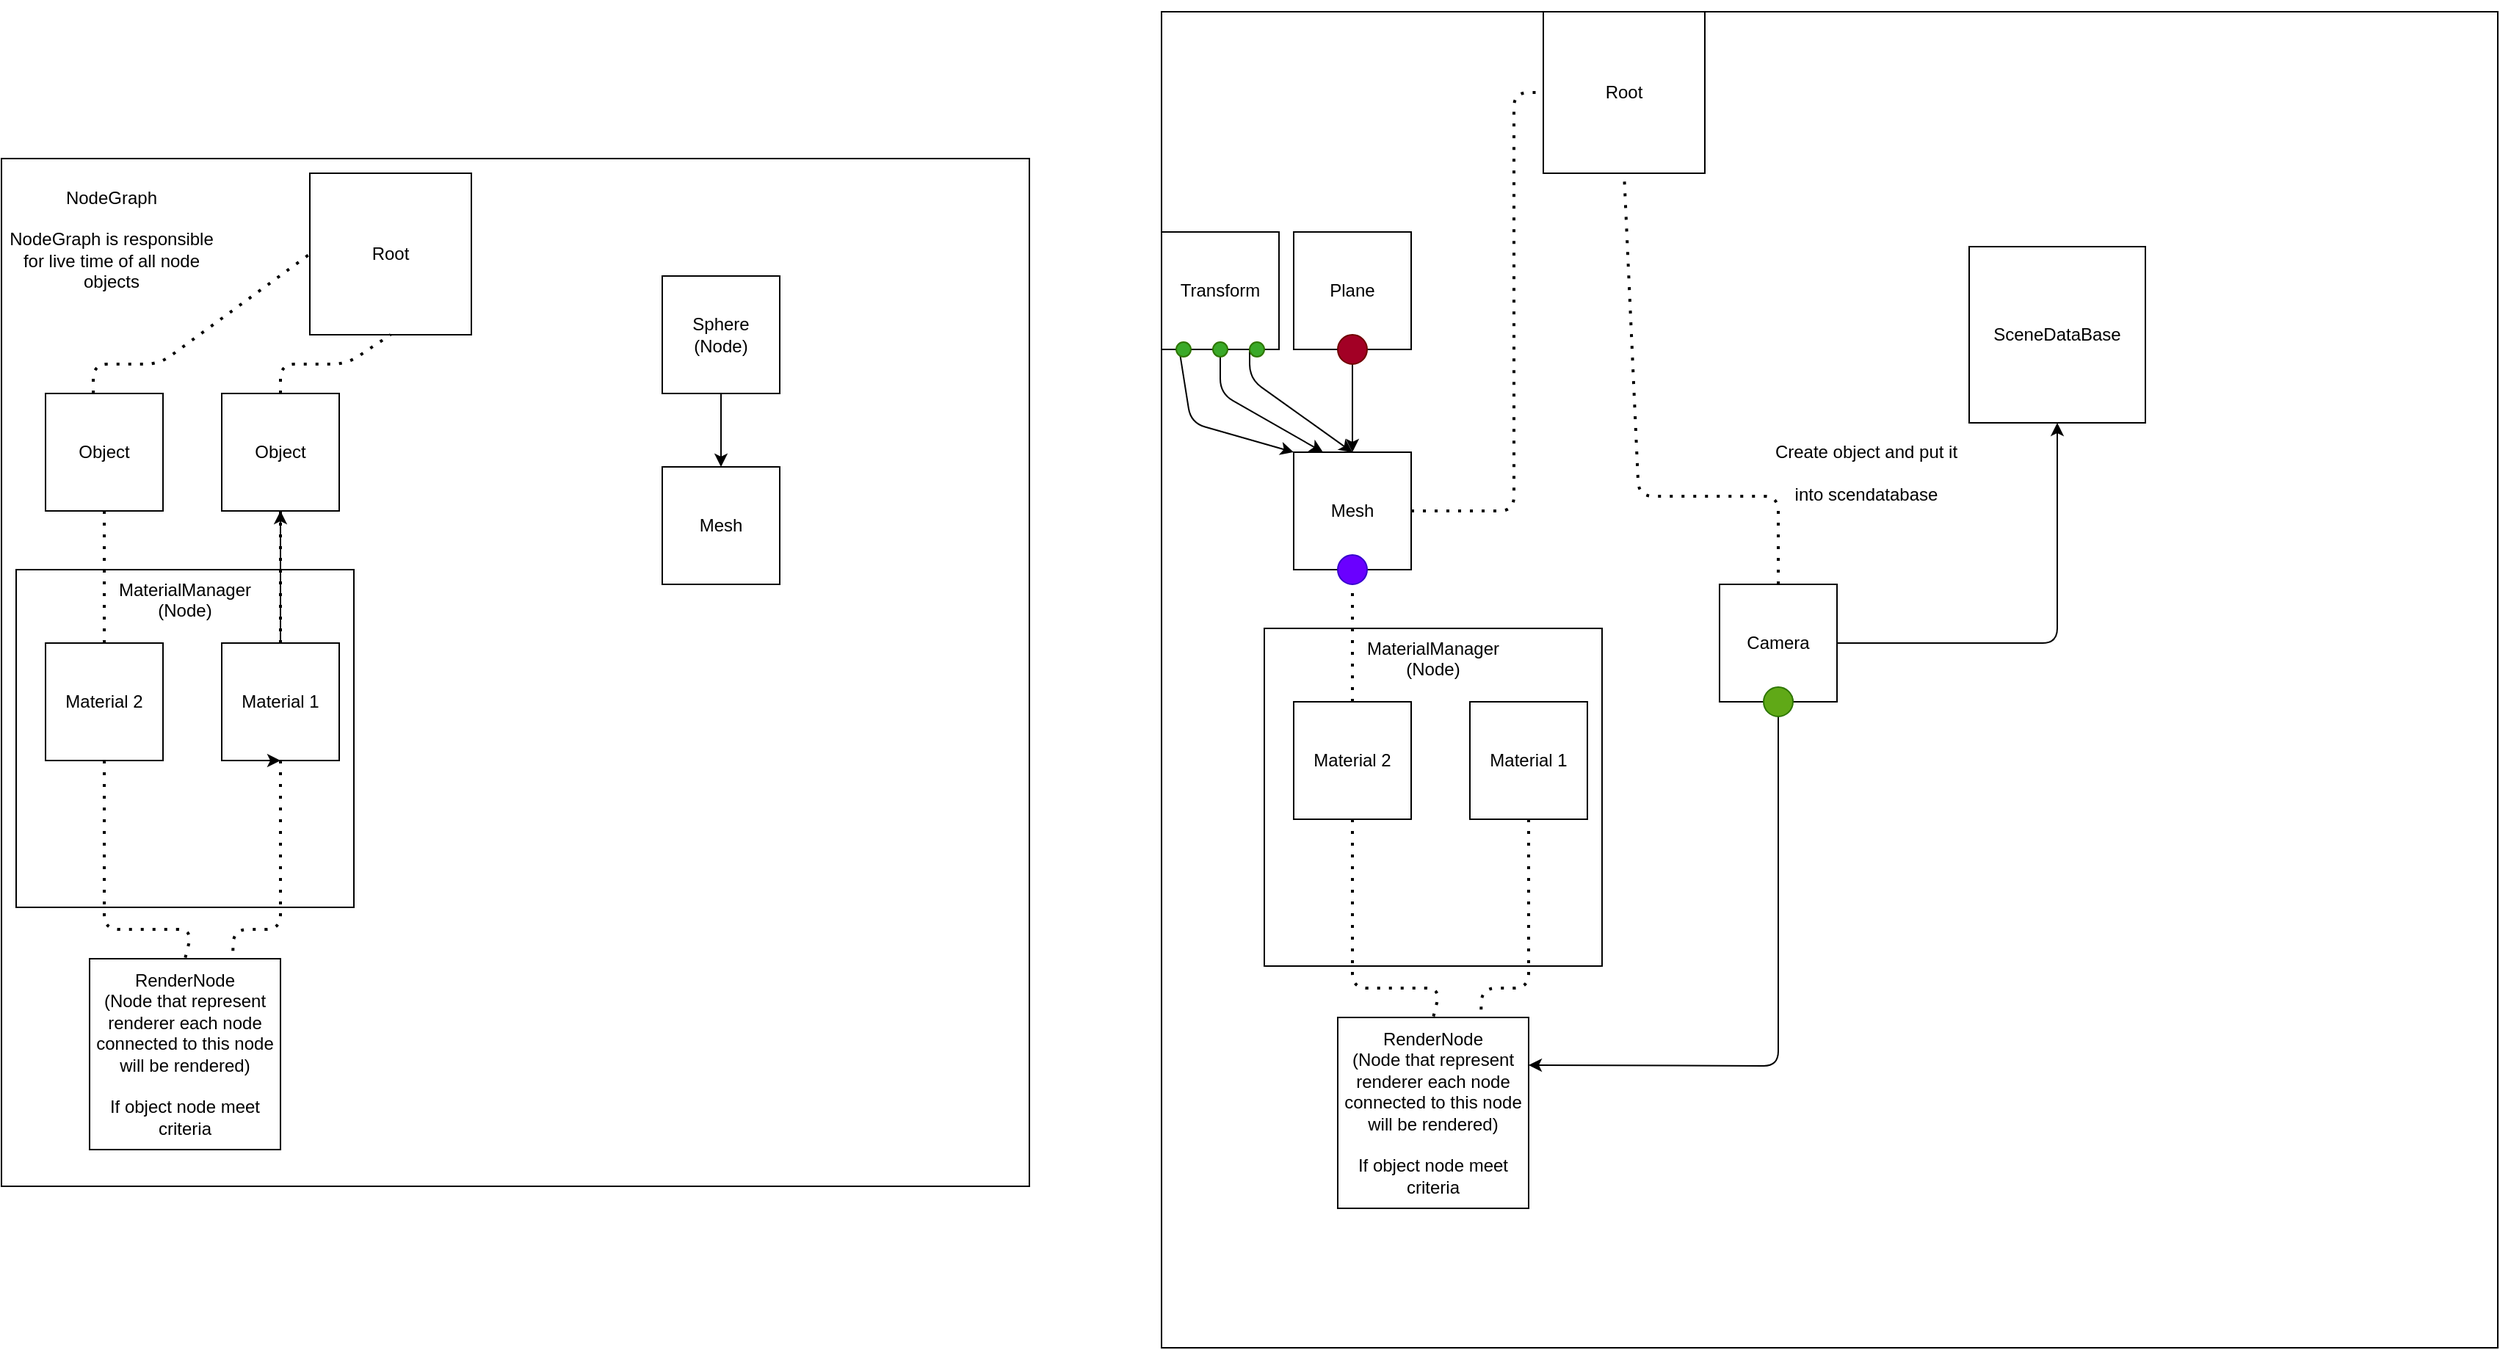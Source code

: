 <mxfile>
    <diagram id="yWWje8ebZJjOFgWd-YYD" name="Page-1">
        <mxGraphModel dx="889" dy="937" grid="1" gridSize="10" guides="1" tooltips="1" connect="1" arrows="1" fold="1" page="1" pageScale="1" pageWidth="850" pageHeight="1100" math="0" shadow="0">
            <root>
                <mxCell id="0"/>
                <mxCell id="1" parent="0"/>
                <mxCell id="2" value="" style="whiteSpace=wrap;html=1;aspect=fixed;" parent="1" vertex="1">
                    <mxGeometry x="60" y="120" width="700" height="700" as="geometry"/>
                </mxCell>
                <mxCell id="21" value="MaterialManager&lt;br&gt;(Node)" style="whiteSpace=wrap;html=1;aspect=fixed;verticalAlign=top;" parent="1" vertex="1">
                    <mxGeometry x="70" y="400" width="230" height="230" as="geometry"/>
                </mxCell>
                <mxCell id="3" value="NodeGraph&lt;br&gt;&lt;br&gt;NodeGraph is responsible for live time of all node objects" style="text;html=1;strokeColor=none;fillColor=none;align=center;verticalAlign=middle;whiteSpace=wrap;rounded=0;" parent="1" vertex="1">
                    <mxGeometry x="60" y="130" width="150" height="90" as="geometry"/>
                </mxCell>
                <mxCell id="4" value="Root" style="whiteSpace=wrap;html=1;aspect=fixed;" parent="1" vertex="1">
                    <mxGeometry x="270" y="130" width="110" height="110" as="geometry"/>
                </mxCell>
                <mxCell id="5" value="Object" style="whiteSpace=wrap;html=1;aspect=fixed;" parent="1" vertex="1">
                    <mxGeometry x="210" y="280" width="80" height="80" as="geometry"/>
                </mxCell>
                <mxCell id="6" value="" style="endArrow=none;dashed=1;html=1;dashPattern=1 3;strokeWidth=2;exitX=0.5;exitY=0;exitDx=0;exitDy=0;entryX=0.5;entryY=1;entryDx=0;entryDy=0;" parent="1" source="5" target="4" edge="1">
                    <mxGeometry width="50" height="50" relative="1" as="geometry">
                        <mxPoint x="170" y="270" as="sourcePoint"/>
                        <mxPoint x="220" y="220" as="targetPoint"/>
                        <Array as="points">
                            <mxPoint x="250" y="260"/>
                            <mxPoint x="295" y="260"/>
                        </Array>
                    </mxGeometry>
                </mxCell>
                <mxCell id="7" value="RenderNode&lt;br&gt;(Node that represent renderer each node connected to this node will be rendered)&lt;br&gt;&lt;br&gt;If object node meet criteria" style="whiteSpace=wrap;html=1;aspect=fixed;" parent="1" vertex="1">
                    <mxGeometry x="120" y="665" width="130" height="130" as="geometry"/>
                </mxCell>
                <mxCell id="23" value="" style="edgeStyle=none;html=1;" parent="1" source="9" target="5" edge="1">
                    <mxGeometry relative="1" as="geometry"/>
                </mxCell>
                <mxCell id="9" value="Material 1" style="whiteSpace=wrap;html=1;aspect=fixed;" parent="1" vertex="1">
                    <mxGeometry x="210" y="450" width="80" height="80" as="geometry"/>
                </mxCell>
                <mxCell id="10" value="" style="endArrow=none;dashed=1;html=1;dashPattern=1 3;strokeWidth=2;entryX=0.5;entryY=1;entryDx=0;entryDy=0;exitX=0.5;exitY=0;exitDx=0;exitDy=0;" parent="1" source="9" target="5" edge="1">
                    <mxGeometry width="50" height="50" relative="1" as="geometry">
                        <mxPoint x="140" y="460" as="sourcePoint"/>
                        <mxPoint x="190" y="410" as="targetPoint"/>
                        <Array as="points">
                            <mxPoint x="250" y="390"/>
                        </Array>
                    </mxGeometry>
                </mxCell>
                <mxCell id="13" value="Material 2" style="whiteSpace=wrap;html=1;aspect=fixed;" parent="1" vertex="1">
                    <mxGeometry x="90" y="450" width="80" height="80" as="geometry"/>
                </mxCell>
                <mxCell id="14" value="Object" style="whiteSpace=wrap;html=1;aspect=fixed;" parent="1" vertex="1">
                    <mxGeometry x="90" y="280" width="80" height="80" as="geometry"/>
                </mxCell>
                <mxCell id="16" value="" style="endArrow=none;dashed=1;html=1;dashPattern=1 3;strokeWidth=2;entryX=0.5;entryY=0;entryDx=0;entryDy=0;exitX=0.5;exitY=1;exitDx=0;exitDy=0;" parent="1" source="13" target="7" edge="1">
                    <mxGeometry width="50" height="50" relative="1" as="geometry">
                        <mxPoint x="260" y="625" as="sourcePoint"/>
                        <mxPoint x="170" y="675" as="targetPoint"/>
                        <Array as="points">
                            <mxPoint x="130" y="645"/>
                            <mxPoint x="190" y="645"/>
                        </Array>
                    </mxGeometry>
                </mxCell>
                <mxCell id="18" value="" style="endArrow=none;dashed=1;html=1;dashPattern=1 3;strokeWidth=2;entryX=0.5;entryY=1;entryDx=0;entryDy=0;exitX=0.5;exitY=0;exitDx=0;exitDy=0;" parent="1" source="13" target="14" edge="1">
                    <mxGeometry width="50" height="50" relative="1" as="geometry">
                        <mxPoint x="260" y="430" as="sourcePoint"/>
                        <mxPoint x="260" y="370" as="targetPoint"/>
                        <Array as="points"/>
                    </mxGeometry>
                </mxCell>
                <mxCell id="19" value="" style="endArrow=none;dashed=1;html=1;dashPattern=1 3;strokeWidth=2;exitX=0.5;exitY=0;exitDx=0;exitDy=0;entryX=0;entryY=0.5;entryDx=0;entryDy=0;" parent="1" target="4" edge="1">
                    <mxGeometry width="50" height="50" relative="1" as="geometry">
                        <mxPoint x="122.5" y="280" as="sourcePoint"/>
                        <mxPoint x="198" y="240" as="targetPoint"/>
                        <Array as="points">
                            <mxPoint x="122.5" y="260"/>
                            <mxPoint x="167.5" y="260"/>
                        </Array>
                    </mxGeometry>
                </mxCell>
                <mxCell id="20" value="" style="endArrow=none;dashed=1;html=1;dashPattern=1 3;strokeWidth=2;entryX=0.75;entryY=0;entryDx=0;entryDy=0;exitX=0.5;exitY=1;exitDx=0;exitDy=0;" parent="1" source="9" target="7" edge="1">
                    <mxGeometry width="50" height="50" relative="1" as="geometry">
                        <mxPoint x="320" y="595" as="sourcePoint"/>
                        <mxPoint x="375" y="645" as="targetPoint"/>
                        <Array as="points">
                            <mxPoint x="250" y="645"/>
                            <mxPoint x="218" y="645"/>
                        </Array>
                    </mxGeometry>
                </mxCell>
                <mxCell id="22" style="edgeStyle=none;html=1;exitX=0.25;exitY=1;exitDx=0;exitDy=0;entryX=0.5;entryY=1;entryDx=0;entryDy=0;" parent="1" source="9" target="9" edge="1">
                    <mxGeometry relative="1" as="geometry"/>
                </mxCell>
                <mxCell id="24" value="Mesh&lt;br&gt;" style="whiteSpace=wrap;html=1;aspect=fixed;" parent="1" vertex="1">
                    <mxGeometry x="510" y="330" width="80" height="80" as="geometry"/>
                </mxCell>
                <mxCell id="26" style="edgeStyle=none;html=1;exitX=0.5;exitY=1;exitDx=0;exitDy=0;entryX=0.5;entryY=0;entryDx=0;entryDy=0;" parent="1" source="25" target="24" edge="1">
                    <mxGeometry relative="1" as="geometry"/>
                </mxCell>
                <mxCell id="25" value="Sphere&lt;br&gt;(Node)" style="whiteSpace=wrap;html=1;aspect=fixed;" parent="1" vertex="1">
                    <mxGeometry x="510" y="200" width="80" height="80" as="geometry"/>
                </mxCell>
                <mxCell id="27" value="" style="whiteSpace=wrap;html=1;aspect=fixed;" parent="1" vertex="1">
                    <mxGeometry x="850" y="20" width="910" height="910" as="geometry"/>
                </mxCell>
                <mxCell id="28" value="MaterialManager&lt;br&gt;(Node)" style="whiteSpace=wrap;html=1;aspect=fixed;verticalAlign=top;" parent="1" vertex="1">
                    <mxGeometry x="920" y="440" width="230" height="230" as="geometry"/>
                </mxCell>
                <mxCell id="76" style="edgeStyle=none;html=1;" edge="1" parent="1" source="30" target="27">
                    <mxGeometry relative="1" as="geometry"/>
                </mxCell>
                <mxCell id="30" value="Root" style="whiteSpace=wrap;html=1;aspect=fixed;" parent="1" vertex="1">
                    <mxGeometry x="1110" y="20" width="110" height="110" as="geometry"/>
                </mxCell>
                <mxCell id="50" style="edgeStyle=none;html=1;exitX=1;exitY=0.5;exitDx=0;exitDy=0;entryX=0.5;entryY=1;entryDx=0;entryDy=0;fontSize=24;" parent="1" source="31" target="46" edge="1">
                    <mxGeometry relative="1" as="geometry">
                        <Array as="points">
                            <mxPoint x="1460" y="450"/>
                            <mxPoint x="1460" y="360"/>
                        </Array>
                    </mxGeometry>
                </mxCell>
                <mxCell id="52" style="edgeStyle=none;html=1;entryX=1;entryY=0.25;entryDx=0;entryDy=0;startArrow=none;" parent="1" source="54" target="33" edge="1">
                    <mxGeometry relative="1" as="geometry">
                        <Array as="points">
                            <mxPoint x="1270" y="680"/>
                            <mxPoint x="1270" y="738"/>
                        </Array>
                    </mxGeometry>
                </mxCell>
                <mxCell id="31" value="Camera" style="whiteSpace=wrap;html=1;aspect=fixed;" parent="1" vertex="1">
                    <mxGeometry x="1230" y="410" width="80" height="80" as="geometry"/>
                </mxCell>
                <mxCell id="32" value="" style="endArrow=none;dashed=1;html=1;dashPattern=1 3;strokeWidth=2;exitX=0.5;exitY=0;exitDx=0;exitDy=0;entryX=0.5;entryY=1;entryDx=0;entryDy=0;" parent="1" source="31" target="30" edge="1">
                    <mxGeometry width="50" height="50" relative="1" as="geometry">
                        <mxPoint x="1020" y="310" as="sourcePoint"/>
                        <mxPoint x="1070" y="260" as="targetPoint"/>
                        <Array as="points">
                            <mxPoint x="1270" y="350"/>
                            <mxPoint x="1175" y="350"/>
                        </Array>
                    </mxGeometry>
                </mxCell>
                <mxCell id="33" value="RenderNode&lt;br&gt;(Node that represent renderer each node connected to this node will be rendered)&lt;br&gt;&lt;br&gt;If object node meet criteria" style="whiteSpace=wrap;html=1;aspect=fixed;" parent="1" vertex="1">
                    <mxGeometry x="970" y="705" width="130" height="130" as="geometry"/>
                </mxCell>
                <mxCell id="35" value="Material 1" style="whiteSpace=wrap;html=1;aspect=fixed;" parent="1" vertex="1">
                    <mxGeometry x="1060" y="490" width="80" height="80" as="geometry"/>
                </mxCell>
                <mxCell id="37" value="Material 2" style="whiteSpace=wrap;html=1;aspect=fixed;" parent="1" vertex="1">
                    <mxGeometry x="940" y="490" width="80" height="80" as="geometry"/>
                </mxCell>
                <mxCell id="38" value="Mesh&lt;br&gt;" style="whiteSpace=wrap;html=1;aspect=fixed;" parent="1" vertex="1">
                    <mxGeometry x="940" y="320" width="80" height="80" as="geometry"/>
                </mxCell>
                <mxCell id="39" value="" style="endArrow=none;dashed=1;html=1;dashPattern=1 3;strokeWidth=2;entryX=0.5;entryY=0;entryDx=0;entryDy=0;exitX=0.5;exitY=1;exitDx=0;exitDy=0;" parent="1" source="37" target="33" edge="1">
                    <mxGeometry width="50" height="50" relative="1" as="geometry">
                        <mxPoint x="1110" y="665" as="sourcePoint"/>
                        <mxPoint x="1020" y="715" as="targetPoint"/>
                        <Array as="points">
                            <mxPoint x="980" y="685"/>
                            <mxPoint x="1040" y="685"/>
                        </Array>
                    </mxGeometry>
                </mxCell>
                <mxCell id="40" value="" style="endArrow=none;dashed=1;html=1;dashPattern=1 3;strokeWidth=2;entryX=0.5;entryY=1;entryDx=0;entryDy=0;exitX=0.5;exitY=0;exitDx=0;exitDy=0;" parent="1" source="37" target="38" edge="1">
                    <mxGeometry width="50" height="50" relative="1" as="geometry">
                        <mxPoint x="1110" y="470" as="sourcePoint"/>
                        <mxPoint x="1110" y="410" as="targetPoint"/>
                        <Array as="points"/>
                    </mxGeometry>
                </mxCell>
                <mxCell id="41" value="" style="endArrow=none;dashed=1;html=1;dashPattern=1 3;strokeWidth=2;entryX=0;entryY=0.5;entryDx=0;entryDy=0;exitX=1;exitY=0.5;exitDx=0;exitDy=0;" parent="1" source="38" target="30" edge="1">
                    <mxGeometry width="50" height="50" relative="1" as="geometry">
                        <mxPoint x="972.5" y="320" as="sourcePoint"/>
                        <mxPoint x="1048" y="280" as="targetPoint"/>
                        <Array as="points">
                            <mxPoint x="1090" y="360"/>
                            <mxPoint x="1090" y="75"/>
                        </Array>
                    </mxGeometry>
                </mxCell>
                <mxCell id="42" value="" style="endArrow=none;dashed=1;html=1;dashPattern=1 3;strokeWidth=2;entryX=0.75;entryY=0;entryDx=0;entryDy=0;exitX=0.5;exitY=1;exitDx=0;exitDy=0;" parent="1" source="35" target="33" edge="1">
                    <mxGeometry width="50" height="50" relative="1" as="geometry">
                        <mxPoint x="1170" y="635" as="sourcePoint"/>
                        <mxPoint x="1225" y="685" as="targetPoint"/>
                        <Array as="points">
                            <mxPoint x="1100" y="685"/>
                            <mxPoint x="1068" y="685"/>
                        </Array>
                    </mxGeometry>
                </mxCell>
                <mxCell id="46" value="SceneDataBase" style="whiteSpace=wrap;html=1;aspect=fixed;" parent="1" vertex="1">
                    <mxGeometry x="1400" y="180" width="120" height="120" as="geometry"/>
                </mxCell>
                <mxCell id="51" value="&lt;font style=&quot;font-size: 12px;&quot;&gt;Create object and put it into scendatabase&lt;/font&gt;" style="text;html=1;strokeColor=none;fillColor=none;align=center;verticalAlign=middle;whiteSpace=wrap;rounded=0;fontSize=24;" parent="1" vertex="1">
                    <mxGeometry x="1260" y="310" width="140" height="40" as="geometry"/>
                </mxCell>
                <mxCell id="53" value="" style="edgeStyle=none;html=1;entryX=1;entryY=0.25;entryDx=0;entryDy=0;endArrow=none;" parent="1" source="31" target="54" edge="1">
                    <mxGeometry relative="1" as="geometry">
                        <mxPoint x="1270" y="490.0" as="sourcePoint"/>
                        <mxPoint x="1100" y="737.5" as="targetPoint"/>
                        <Array as="points"/>
                    </mxGeometry>
                </mxCell>
                <mxCell id="54" value="" style="ellipse;whiteSpace=wrap;html=1;aspect=fixed;fillColor=#60a917;fontColor=#ffffff;strokeColor=#2D7600;" parent="1" vertex="1">
                    <mxGeometry x="1260" y="480" width="20" height="20" as="geometry"/>
                </mxCell>
                <mxCell id="56" style="edgeStyle=none;html=1;exitX=0.5;exitY=1;exitDx=0;exitDy=0;entryX=0.5;entryY=0;entryDx=0;entryDy=0;startArrow=none;" parent="1" source="59" target="38" edge="1">
                    <mxGeometry relative="1" as="geometry"/>
                </mxCell>
                <mxCell id="55" value="Plane" style="whiteSpace=wrap;html=1;aspect=fixed;" parent="1" vertex="1">
                    <mxGeometry x="940" y="170" width="80" height="80" as="geometry"/>
                </mxCell>
                <mxCell id="58" value="" style="edgeStyle=none;html=1;exitX=0.5;exitY=1;exitDx=0;exitDy=0;entryX=0.5;entryY=0;entryDx=0;entryDy=0;endArrow=none;" parent="1" source="55" target="59" edge="1">
                    <mxGeometry relative="1" as="geometry">
                        <mxPoint x="980.0" y="250" as="sourcePoint"/>
                        <mxPoint x="980.0" y="320" as="targetPoint"/>
                    </mxGeometry>
                </mxCell>
                <mxCell id="59" value="" style="ellipse;whiteSpace=wrap;html=1;aspect=fixed;fillColor=#a20025;fontColor=#ffffff;strokeColor=#6F0000;" parent="1" vertex="1">
                    <mxGeometry x="970" y="240" width="20" height="20" as="geometry"/>
                </mxCell>
                <mxCell id="60" value="" style="ellipse;whiteSpace=wrap;html=1;aspect=fixed;fillColor=#6a00ff;fontColor=#ffffff;strokeColor=#3700CC;" parent="1" vertex="1">
                    <mxGeometry x="970" y="390" width="20" height="20" as="geometry"/>
                </mxCell>
                <mxCell id="62" style="edgeStyle=none;html=1;exitX=0.5;exitY=1;exitDx=0;exitDy=0;entryX=0.25;entryY=0;entryDx=0;entryDy=0;" parent="1" source="61" target="38" edge="1">
                    <mxGeometry relative="1" as="geometry">
                        <Array as="points">
                            <mxPoint x="890" y="280"/>
                        </Array>
                    </mxGeometry>
                </mxCell>
                <mxCell id="63" style="edgeStyle=none;html=1;exitX=0.75;exitY=1;exitDx=0;exitDy=0;entryX=0.5;entryY=0;entryDx=0;entryDy=0;" parent="1" source="61" target="38" edge="1">
                    <mxGeometry relative="1" as="geometry">
                        <Array as="points">
                            <mxPoint x="910" y="270"/>
                        </Array>
                    </mxGeometry>
                </mxCell>
                <mxCell id="64" style="edgeStyle=none;html=1;exitX=0.25;exitY=1;exitDx=0;exitDy=0;entryX=0;entryY=0;entryDx=0;entryDy=0;startArrow=none;" parent="1" source="65" target="38" edge="1">
                    <mxGeometry relative="1" as="geometry">
                        <Array as="points">
                            <mxPoint x="870" y="300"/>
                        </Array>
                    </mxGeometry>
                </mxCell>
                <mxCell id="61" value="Transform&lt;br&gt;" style="whiteSpace=wrap;html=1;aspect=fixed;" parent="1" vertex="1">
                    <mxGeometry x="850" y="170" width="80" height="80" as="geometry"/>
                </mxCell>
                <mxCell id="66" value="" style="edgeStyle=none;html=1;exitX=0.25;exitY=1;exitDx=0;exitDy=0;entryX=0;entryY=0;entryDx=0;entryDy=0;endArrow=none;" parent="1" source="61" target="65" edge="1">
                    <mxGeometry relative="1" as="geometry">
                        <mxPoint x="870" y="250" as="sourcePoint"/>
                        <mxPoint x="940" y="320" as="targetPoint"/>
                        <Array as="points"/>
                    </mxGeometry>
                </mxCell>
                <mxCell id="65" value="" style="ellipse;whiteSpace=wrap;html=1;aspect=fixed;fillColor=#3AA929;strokeColor=#2D7600;fontColor=#ffffff;" parent="1" vertex="1">
                    <mxGeometry x="860" y="245" width="10" height="10" as="geometry"/>
                </mxCell>
                <mxCell id="67" value="" style="ellipse;whiteSpace=wrap;html=1;aspect=fixed;fillColor=#3AA929;strokeColor=#2D7600;fontColor=#ffffff;" parent="1" vertex="1">
                    <mxGeometry x="885" y="245" width="10" height="10" as="geometry"/>
                </mxCell>
                <mxCell id="68" value="" style="ellipse;whiteSpace=wrap;html=1;aspect=fixed;fillColor=#3AA929;strokeColor=#2D7600;fontColor=#ffffff;" parent="1" vertex="1">
                    <mxGeometry x="910" y="245" width="10" height="10" as="geometry"/>
                </mxCell>
            </root>
        </mxGraphModel>
    </diagram>
</mxfile>